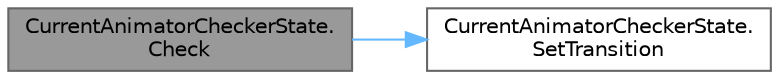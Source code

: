 digraph "CurrentAnimatorCheckerState.Check"
{
 // LATEX_PDF_SIZE
  bgcolor="transparent";
  edge [fontname=Helvetica,fontsize=10,labelfontname=Helvetica,labelfontsize=10];
  node [fontname=Helvetica,fontsize=10,shape=box,height=0.2,width=0.4];
  rankdir="LR";
  Node1 [id="Node000001",label="CurrentAnimatorCheckerState.\lCheck",height=0.2,width=0.4,color="gray40", fillcolor="grey60", style="filled", fontcolor="black",tooltip="アニメーションが指定のものであれば遷移する"];
  Node1 -> Node2 [id="edge1_Node000001_Node000002",color="steelblue1",style="solid",tooltip=" "];
  Node2 [id="Node000002",label="CurrentAnimatorCheckerState.\lSetTransition",height=0.2,width=0.4,color="grey40", fillcolor="white", style="filled",URL="$class_current_animator_checker_state.html#af1a7ed7b4eae74cafaeadb05e3ad746a",tooltip="遷移先のセット"];
}
